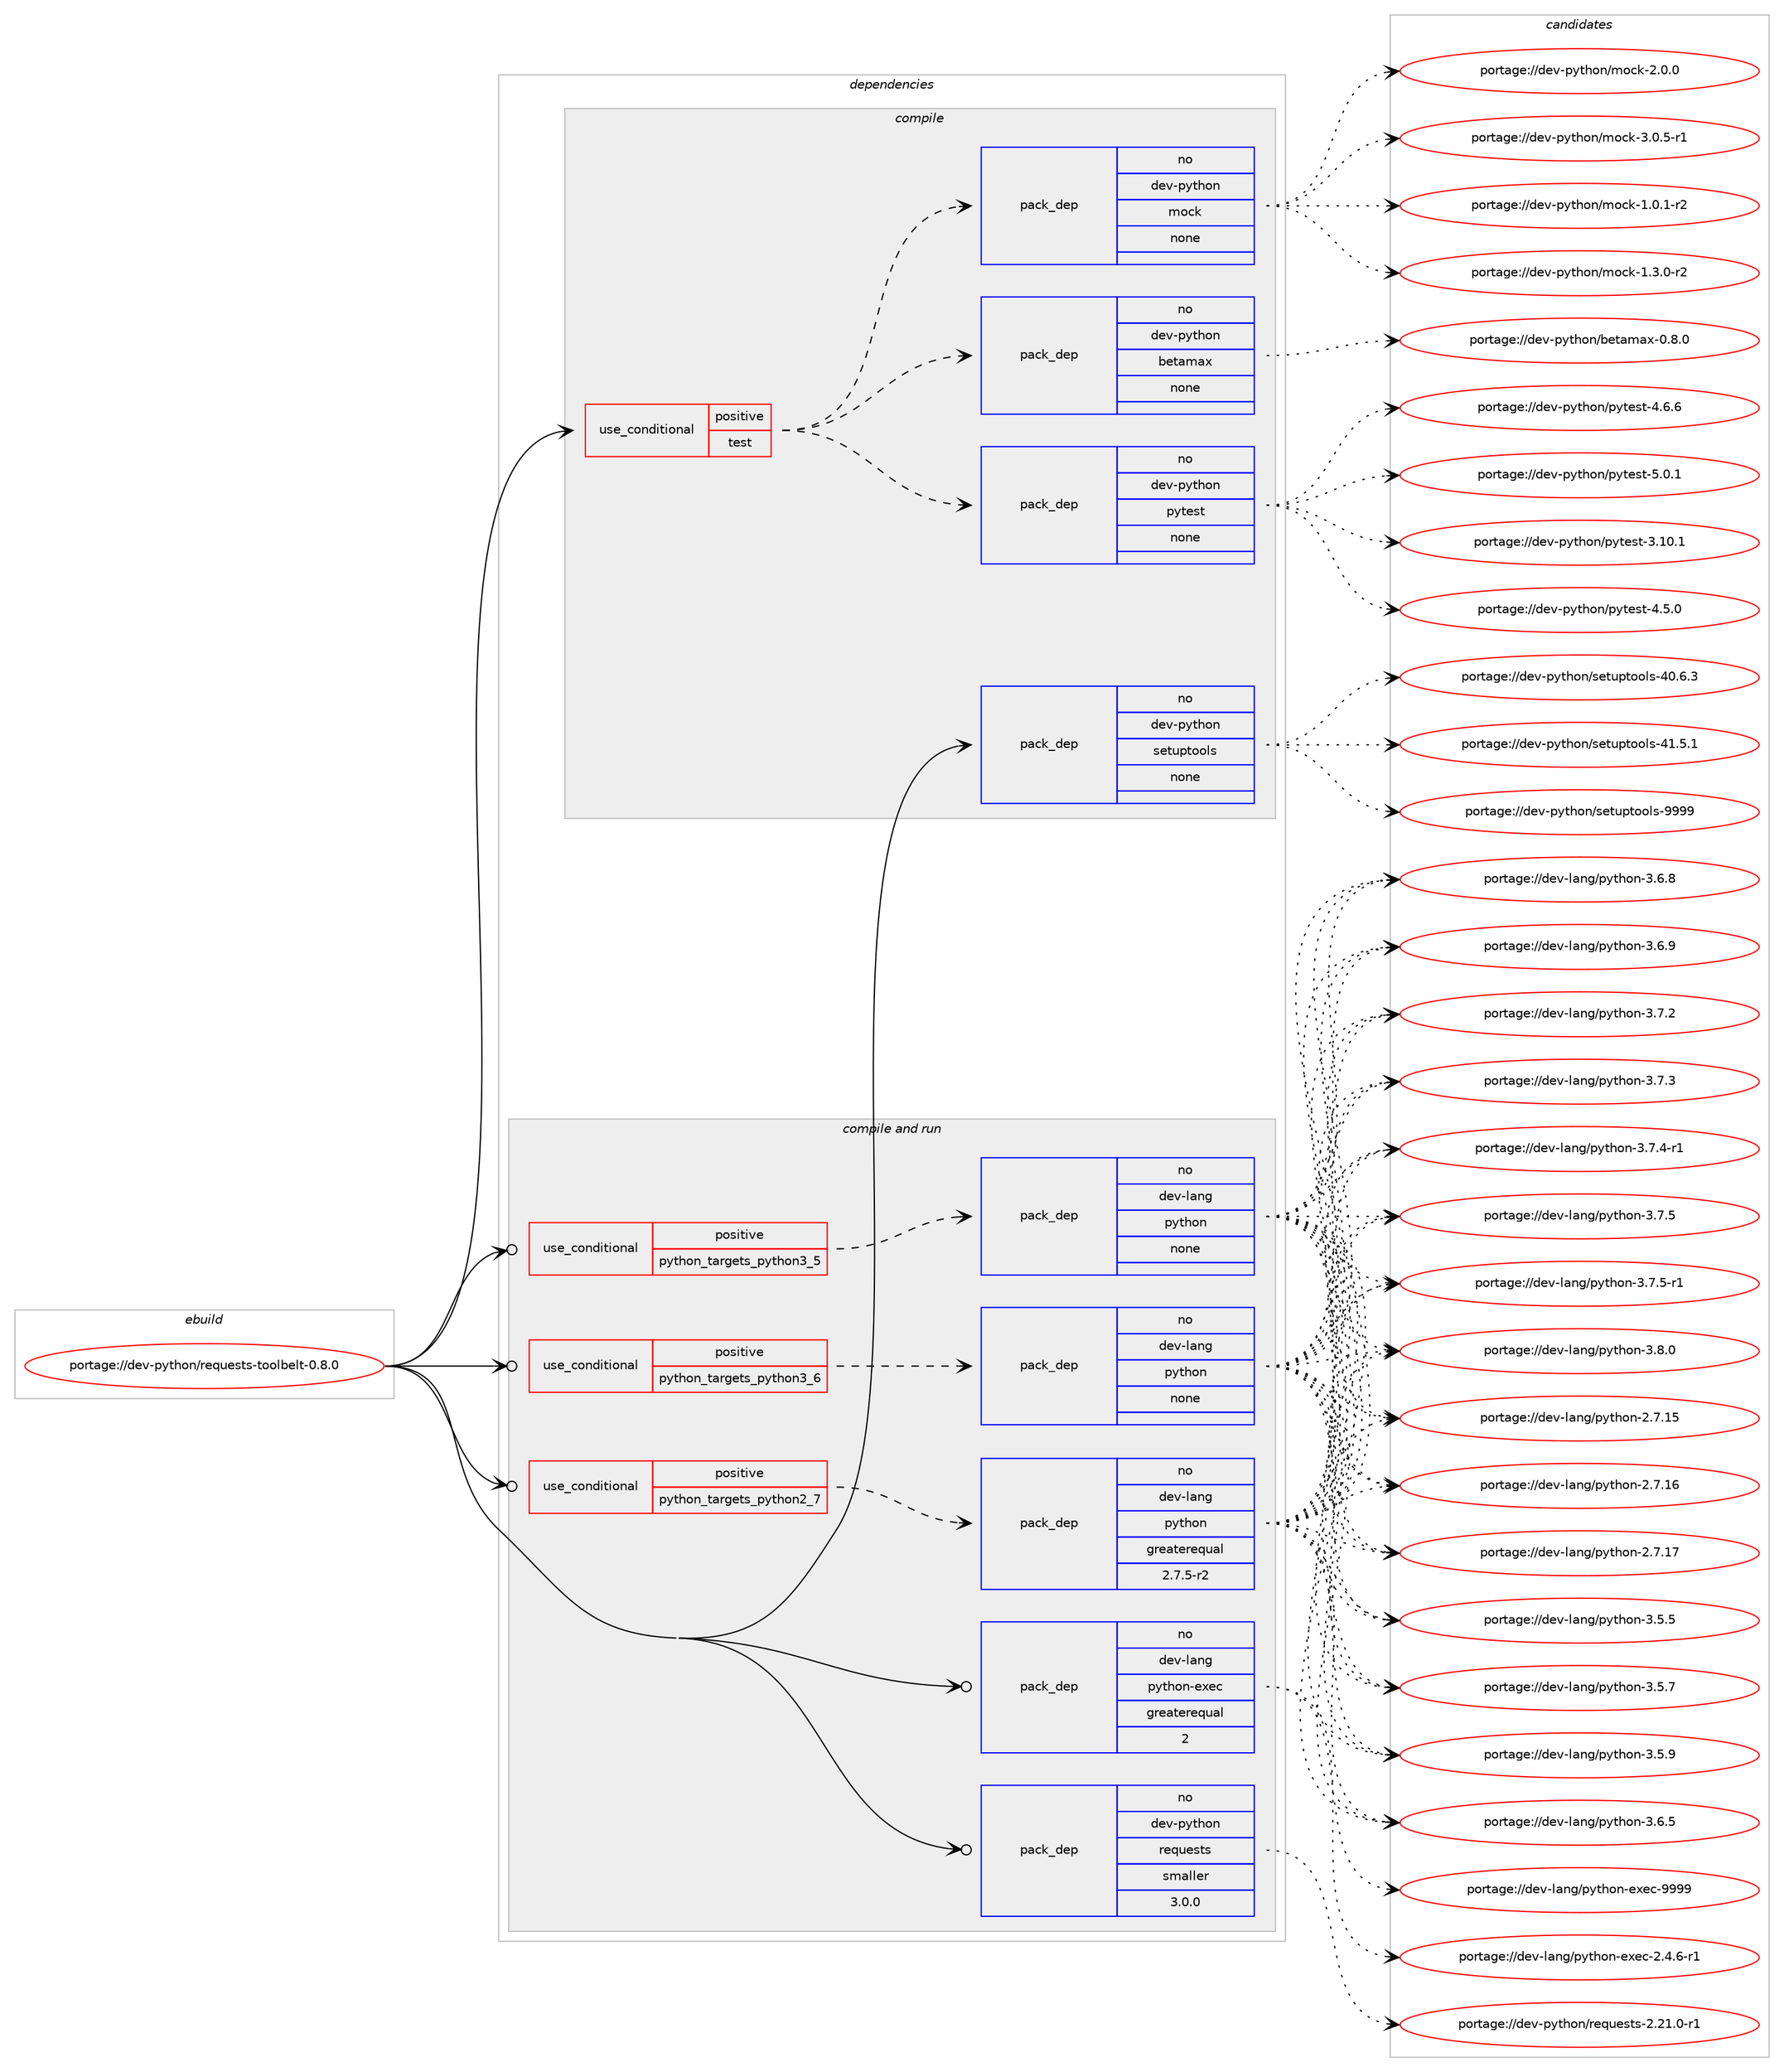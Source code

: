 digraph prolog {

# *************
# Graph options
# *************

newrank=true;
concentrate=true;
compound=true;
graph [rankdir=LR,fontname=Helvetica,fontsize=10,ranksep=1.5];#, ranksep=2.5, nodesep=0.2];
edge  [arrowhead=vee];
node  [fontname=Helvetica,fontsize=10];

# **********
# The ebuild
# **********

subgraph cluster_leftcol {
color=gray;
rank=same;
label=<<i>ebuild</i>>;
id [label="portage://dev-python/requests-toolbelt-0.8.0", color=red, width=4, href="../dev-python/requests-toolbelt-0.8.0.svg"];
}

# ****************
# The dependencies
# ****************

subgraph cluster_midcol {
color=gray;
label=<<i>dependencies</i>>;
subgraph cluster_compile {
fillcolor="#eeeeee";
style=filled;
label=<<i>compile</i>>;
subgraph cond37972 {
dependency170317 [label=<<TABLE BORDER="0" CELLBORDER="1" CELLSPACING="0" CELLPADDING="4"><TR><TD ROWSPAN="3" CELLPADDING="10">use_conditional</TD></TR><TR><TD>positive</TD></TR><TR><TD>test</TD></TR></TABLE>>, shape=none, color=red];
subgraph pack128942 {
dependency170318 [label=<<TABLE BORDER="0" CELLBORDER="1" CELLSPACING="0" CELLPADDING="4" WIDTH="220"><TR><TD ROWSPAN="6" CELLPADDING="30">pack_dep</TD></TR><TR><TD WIDTH="110">no</TD></TR><TR><TD>dev-python</TD></TR><TR><TD>betamax</TD></TR><TR><TD>none</TD></TR><TR><TD></TD></TR></TABLE>>, shape=none, color=blue];
}
dependency170317:e -> dependency170318:w [weight=20,style="dashed",arrowhead="vee"];
subgraph pack128943 {
dependency170319 [label=<<TABLE BORDER="0" CELLBORDER="1" CELLSPACING="0" CELLPADDING="4" WIDTH="220"><TR><TD ROWSPAN="6" CELLPADDING="30">pack_dep</TD></TR><TR><TD WIDTH="110">no</TD></TR><TR><TD>dev-python</TD></TR><TR><TD>mock</TD></TR><TR><TD>none</TD></TR><TR><TD></TD></TR></TABLE>>, shape=none, color=blue];
}
dependency170317:e -> dependency170319:w [weight=20,style="dashed",arrowhead="vee"];
subgraph pack128944 {
dependency170320 [label=<<TABLE BORDER="0" CELLBORDER="1" CELLSPACING="0" CELLPADDING="4" WIDTH="220"><TR><TD ROWSPAN="6" CELLPADDING="30">pack_dep</TD></TR><TR><TD WIDTH="110">no</TD></TR><TR><TD>dev-python</TD></TR><TR><TD>pytest</TD></TR><TR><TD>none</TD></TR><TR><TD></TD></TR></TABLE>>, shape=none, color=blue];
}
dependency170317:e -> dependency170320:w [weight=20,style="dashed",arrowhead="vee"];
}
id:e -> dependency170317:w [weight=20,style="solid",arrowhead="vee"];
subgraph pack128945 {
dependency170321 [label=<<TABLE BORDER="0" CELLBORDER="1" CELLSPACING="0" CELLPADDING="4" WIDTH="220"><TR><TD ROWSPAN="6" CELLPADDING="30">pack_dep</TD></TR><TR><TD WIDTH="110">no</TD></TR><TR><TD>dev-python</TD></TR><TR><TD>setuptools</TD></TR><TR><TD>none</TD></TR><TR><TD></TD></TR></TABLE>>, shape=none, color=blue];
}
id:e -> dependency170321:w [weight=20,style="solid",arrowhead="vee"];
}
subgraph cluster_compileandrun {
fillcolor="#eeeeee";
style=filled;
label=<<i>compile and run</i>>;
subgraph cond37973 {
dependency170322 [label=<<TABLE BORDER="0" CELLBORDER="1" CELLSPACING="0" CELLPADDING="4"><TR><TD ROWSPAN="3" CELLPADDING="10">use_conditional</TD></TR><TR><TD>positive</TD></TR><TR><TD>python_targets_python2_7</TD></TR></TABLE>>, shape=none, color=red];
subgraph pack128946 {
dependency170323 [label=<<TABLE BORDER="0" CELLBORDER="1" CELLSPACING="0" CELLPADDING="4" WIDTH="220"><TR><TD ROWSPAN="6" CELLPADDING="30">pack_dep</TD></TR><TR><TD WIDTH="110">no</TD></TR><TR><TD>dev-lang</TD></TR><TR><TD>python</TD></TR><TR><TD>greaterequal</TD></TR><TR><TD>2.7.5-r2</TD></TR></TABLE>>, shape=none, color=blue];
}
dependency170322:e -> dependency170323:w [weight=20,style="dashed",arrowhead="vee"];
}
id:e -> dependency170322:w [weight=20,style="solid",arrowhead="odotvee"];
subgraph cond37974 {
dependency170324 [label=<<TABLE BORDER="0" CELLBORDER="1" CELLSPACING="0" CELLPADDING="4"><TR><TD ROWSPAN="3" CELLPADDING="10">use_conditional</TD></TR><TR><TD>positive</TD></TR><TR><TD>python_targets_python3_5</TD></TR></TABLE>>, shape=none, color=red];
subgraph pack128947 {
dependency170325 [label=<<TABLE BORDER="0" CELLBORDER="1" CELLSPACING="0" CELLPADDING="4" WIDTH="220"><TR><TD ROWSPAN="6" CELLPADDING="30">pack_dep</TD></TR><TR><TD WIDTH="110">no</TD></TR><TR><TD>dev-lang</TD></TR><TR><TD>python</TD></TR><TR><TD>none</TD></TR><TR><TD></TD></TR></TABLE>>, shape=none, color=blue];
}
dependency170324:e -> dependency170325:w [weight=20,style="dashed",arrowhead="vee"];
}
id:e -> dependency170324:w [weight=20,style="solid",arrowhead="odotvee"];
subgraph cond37975 {
dependency170326 [label=<<TABLE BORDER="0" CELLBORDER="1" CELLSPACING="0" CELLPADDING="4"><TR><TD ROWSPAN="3" CELLPADDING="10">use_conditional</TD></TR><TR><TD>positive</TD></TR><TR><TD>python_targets_python3_6</TD></TR></TABLE>>, shape=none, color=red];
subgraph pack128948 {
dependency170327 [label=<<TABLE BORDER="0" CELLBORDER="1" CELLSPACING="0" CELLPADDING="4" WIDTH="220"><TR><TD ROWSPAN="6" CELLPADDING="30">pack_dep</TD></TR><TR><TD WIDTH="110">no</TD></TR><TR><TD>dev-lang</TD></TR><TR><TD>python</TD></TR><TR><TD>none</TD></TR><TR><TD></TD></TR></TABLE>>, shape=none, color=blue];
}
dependency170326:e -> dependency170327:w [weight=20,style="dashed",arrowhead="vee"];
}
id:e -> dependency170326:w [weight=20,style="solid",arrowhead="odotvee"];
subgraph pack128949 {
dependency170328 [label=<<TABLE BORDER="0" CELLBORDER="1" CELLSPACING="0" CELLPADDING="4" WIDTH="220"><TR><TD ROWSPAN="6" CELLPADDING="30">pack_dep</TD></TR><TR><TD WIDTH="110">no</TD></TR><TR><TD>dev-lang</TD></TR><TR><TD>python-exec</TD></TR><TR><TD>greaterequal</TD></TR><TR><TD>2</TD></TR></TABLE>>, shape=none, color=blue];
}
id:e -> dependency170328:w [weight=20,style="solid",arrowhead="odotvee"];
subgraph pack128950 {
dependency170329 [label=<<TABLE BORDER="0" CELLBORDER="1" CELLSPACING="0" CELLPADDING="4" WIDTH="220"><TR><TD ROWSPAN="6" CELLPADDING="30">pack_dep</TD></TR><TR><TD WIDTH="110">no</TD></TR><TR><TD>dev-python</TD></TR><TR><TD>requests</TD></TR><TR><TD>smaller</TD></TR><TR><TD>3.0.0</TD></TR></TABLE>>, shape=none, color=blue];
}
id:e -> dependency170329:w [weight=20,style="solid",arrowhead="odotvee"];
}
subgraph cluster_run {
fillcolor="#eeeeee";
style=filled;
label=<<i>run</i>>;
}
}

# **************
# The candidates
# **************

subgraph cluster_choices {
rank=same;
color=gray;
label=<<i>candidates</i>>;

subgraph choice128942 {
color=black;
nodesep=1;
choiceportage1001011184511212111610411111047981011169710997120454846564648 [label="portage://dev-python/betamax-0.8.0", color=red, width=4,href="../dev-python/betamax-0.8.0.svg"];
dependency170318:e -> choiceportage1001011184511212111610411111047981011169710997120454846564648:w [style=dotted,weight="100"];
}
subgraph choice128943 {
color=black;
nodesep=1;
choiceportage1001011184511212111610411111047109111991074549464846494511450 [label="portage://dev-python/mock-1.0.1-r2", color=red, width=4,href="../dev-python/mock-1.0.1-r2.svg"];
choiceportage1001011184511212111610411111047109111991074549465146484511450 [label="portage://dev-python/mock-1.3.0-r2", color=red, width=4,href="../dev-python/mock-1.3.0-r2.svg"];
choiceportage100101118451121211161041111104710911199107455046484648 [label="portage://dev-python/mock-2.0.0", color=red, width=4,href="../dev-python/mock-2.0.0.svg"];
choiceportage1001011184511212111610411111047109111991074551464846534511449 [label="portage://dev-python/mock-3.0.5-r1", color=red, width=4,href="../dev-python/mock-3.0.5-r1.svg"];
dependency170319:e -> choiceportage1001011184511212111610411111047109111991074549464846494511450:w [style=dotted,weight="100"];
dependency170319:e -> choiceportage1001011184511212111610411111047109111991074549465146484511450:w [style=dotted,weight="100"];
dependency170319:e -> choiceportage100101118451121211161041111104710911199107455046484648:w [style=dotted,weight="100"];
dependency170319:e -> choiceportage1001011184511212111610411111047109111991074551464846534511449:w [style=dotted,weight="100"];
}
subgraph choice128944 {
color=black;
nodesep=1;
choiceportage100101118451121211161041111104711212111610111511645514649484649 [label="portage://dev-python/pytest-3.10.1", color=red, width=4,href="../dev-python/pytest-3.10.1.svg"];
choiceportage1001011184511212111610411111047112121116101115116455246534648 [label="portage://dev-python/pytest-4.5.0", color=red, width=4,href="../dev-python/pytest-4.5.0.svg"];
choiceportage1001011184511212111610411111047112121116101115116455246544654 [label="portage://dev-python/pytest-4.6.6", color=red, width=4,href="../dev-python/pytest-4.6.6.svg"];
choiceportage1001011184511212111610411111047112121116101115116455346484649 [label="portage://dev-python/pytest-5.0.1", color=red, width=4,href="../dev-python/pytest-5.0.1.svg"];
dependency170320:e -> choiceportage100101118451121211161041111104711212111610111511645514649484649:w [style=dotted,weight="100"];
dependency170320:e -> choiceportage1001011184511212111610411111047112121116101115116455246534648:w [style=dotted,weight="100"];
dependency170320:e -> choiceportage1001011184511212111610411111047112121116101115116455246544654:w [style=dotted,weight="100"];
dependency170320:e -> choiceportage1001011184511212111610411111047112121116101115116455346484649:w [style=dotted,weight="100"];
}
subgraph choice128945 {
color=black;
nodesep=1;
choiceportage100101118451121211161041111104711510111611711211611111110811545524846544651 [label="portage://dev-python/setuptools-40.6.3", color=red, width=4,href="../dev-python/setuptools-40.6.3.svg"];
choiceportage100101118451121211161041111104711510111611711211611111110811545524946534649 [label="portage://dev-python/setuptools-41.5.1", color=red, width=4,href="../dev-python/setuptools-41.5.1.svg"];
choiceportage10010111845112121116104111110471151011161171121161111111081154557575757 [label="portage://dev-python/setuptools-9999", color=red, width=4,href="../dev-python/setuptools-9999.svg"];
dependency170321:e -> choiceportage100101118451121211161041111104711510111611711211611111110811545524846544651:w [style=dotted,weight="100"];
dependency170321:e -> choiceportage100101118451121211161041111104711510111611711211611111110811545524946534649:w [style=dotted,weight="100"];
dependency170321:e -> choiceportage10010111845112121116104111110471151011161171121161111111081154557575757:w [style=dotted,weight="100"];
}
subgraph choice128946 {
color=black;
nodesep=1;
choiceportage10010111845108971101034711212111610411111045504655464953 [label="portage://dev-lang/python-2.7.15", color=red, width=4,href="../dev-lang/python-2.7.15.svg"];
choiceportage10010111845108971101034711212111610411111045504655464954 [label="portage://dev-lang/python-2.7.16", color=red, width=4,href="../dev-lang/python-2.7.16.svg"];
choiceportage10010111845108971101034711212111610411111045504655464955 [label="portage://dev-lang/python-2.7.17", color=red, width=4,href="../dev-lang/python-2.7.17.svg"];
choiceportage100101118451089711010347112121116104111110455146534653 [label="portage://dev-lang/python-3.5.5", color=red, width=4,href="../dev-lang/python-3.5.5.svg"];
choiceportage100101118451089711010347112121116104111110455146534655 [label="portage://dev-lang/python-3.5.7", color=red, width=4,href="../dev-lang/python-3.5.7.svg"];
choiceportage100101118451089711010347112121116104111110455146534657 [label="portage://dev-lang/python-3.5.9", color=red, width=4,href="../dev-lang/python-3.5.9.svg"];
choiceportage100101118451089711010347112121116104111110455146544653 [label="portage://dev-lang/python-3.6.5", color=red, width=4,href="../dev-lang/python-3.6.5.svg"];
choiceportage100101118451089711010347112121116104111110455146544656 [label="portage://dev-lang/python-3.6.8", color=red, width=4,href="../dev-lang/python-3.6.8.svg"];
choiceportage100101118451089711010347112121116104111110455146544657 [label="portage://dev-lang/python-3.6.9", color=red, width=4,href="../dev-lang/python-3.6.9.svg"];
choiceportage100101118451089711010347112121116104111110455146554650 [label="portage://dev-lang/python-3.7.2", color=red, width=4,href="../dev-lang/python-3.7.2.svg"];
choiceportage100101118451089711010347112121116104111110455146554651 [label="portage://dev-lang/python-3.7.3", color=red, width=4,href="../dev-lang/python-3.7.3.svg"];
choiceportage1001011184510897110103471121211161041111104551465546524511449 [label="portage://dev-lang/python-3.7.4-r1", color=red, width=4,href="../dev-lang/python-3.7.4-r1.svg"];
choiceportage100101118451089711010347112121116104111110455146554653 [label="portage://dev-lang/python-3.7.5", color=red, width=4,href="../dev-lang/python-3.7.5.svg"];
choiceportage1001011184510897110103471121211161041111104551465546534511449 [label="portage://dev-lang/python-3.7.5-r1", color=red, width=4,href="../dev-lang/python-3.7.5-r1.svg"];
choiceportage100101118451089711010347112121116104111110455146564648 [label="portage://dev-lang/python-3.8.0", color=red, width=4,href="../dev-lang/python-3.8.0.svg"];
dependency170323:e -> choiceportage10010111845108971101034711212111610411111045504655464953:w [style=dotted,weight="100"];
dependency170323:e -> choiceportage10010111845108971101034711212111610411111045504655464954:w [style=dotted,weight="100"];
dependency170323:e -> choiceportage10010111845108971101034711212111610411111045504655464955:w [style=dotted,weight="100"];
dependency170323:e -> choiceportage100101118451089711010347112121116104111110455146534653:w [style=dotted,weight="100"];
dependency170323:e -> choiceportage100101118451089711010347112121116104111110455146534655:w [style=dotted,weight="100"];
dependency170323:e -> choiceportage100101118451089711010347112121116104111110455146534657:w [style=dotted,weight="100"];
dependency170323:e -> choiceportage100101118451089711010347112121116104111110455146544653:w [style=dotted,weight="100"];
dependency170323:e -> choiceportage100101118451089711010347112121116104111110455146544656:w [style=dotted,weight="100"];
dependency170323:e -> choiceportage100101118451089711010347112121116104111110455146544657:w [style=dotted,weight="100"];
dependency170323:e -> choiceportage100101118451089711010347112121116104111110455146554650:w [style=dotted,weight="100"];
dependency170323:e -> choiceportage100101118451089711010347112121116104111110455146554651:w [style=dotted,weight="100"];
dependency170323:e -> choiceportage1001011184510897110103471121211161041111104551465546524511449:w [style=dotted,weight="100"];
dependency170323:e -> choiceportage100101118451089711010347112121116104111110455146554653:w [style=dotted,weight="100"];
dependency170323:e -> choiceportage1001011184510897110103471121211161041111104551465546534511449:w [style=dotted,weight="100"];
dependency170323:e -> choiceportage100101118451089711010347112121116104111110455146564648:w [style=dotted,weight="100"];
}
subgraph choice128947 {
color=black;
nodesep=1;
choiceportage10010111845108971101034711212111610411111045504655464953 [label="portage://dev-lang/python-2.7.15", color=red, width=4,href="../dev-lang/python-2.7.15.svg"];
choiceportage10010111845108971101034711212111610411111045504655464954 [label="portage://dev-lang/python-2.7.16", color=red, width=4,href="../dev-lang/python-2.7.16.svg"];
choiceportage10010111845108971101034711212111610411111045504655464955 [label="portage://dev-lang/python-2.7.17", color=red, width=4,href="../dev-lang/python-2.7.17.svg"];
choiceportage100101118451089711010347112121116104111110455146534653 [label="portage://dev-lang/python-3.5.5", color=red, width=4,href="../dev-lang/python-3.5.5.svg"];
choiceportage100101118451089711010347112121116104111110455146534655 [label="portage://dev-lang/python-3.5.7", color=red, width=4,href="../dev-lang/python-3.5.7.svg"];
choiceportage100101118451089711010347112121116104111110455146534657 [label="portage://dev-lang/python-3.5.9", color=red, width=4,href="../dev-lang/python-3.5.9.svg"];
choiceportage100101118451089711010347112121116104111110455146544653 [label="portage://dev-lang/python-3.6.5", color=red, width=4,href="../dev-lang/python-3.6.5.svg"];
choiceportage100101118451089711010347112121116104111110455146544656 [label="portage://dev-lang/python-3.6.8", color=red, width=4,href="../dev-lang/python-3.6.8.svg"];
choiceportage100101118451089711010347112121116104111110455146544657 [label="portage://dev-lang/python-3.6.9", color=red, width=4,href="../dev-lang/python-3.6.9.svg"];
choiceportage100101118451089711010347112121116104111110455146554650 [label="portage://dev-lang/python-3.7.2", color=red, width=4,href="../dev-lang/python-3.7.2.svg"];
choiceportage100101118451089711010347112121116104111110455146554651 [label="portage://dev-lang/python-3.7.3", color=red, width=4,href="../dev-lang/python-3.7.3.svg"];
choiceportage1001011184510897110103471121211161041111104551465546524511449 [label="portage://dev-lang/python-3.7.4-r1", color=red, width=4,href="../dev-lang/python-3.7.4-r1.svg"];
choiceportage100101118451089711010347112121116104111110455146554653 [label="portage://dev-lang/python-3.7.5", color=red, width=4,href="../dev-lang/python-3.7.5.svg"];
choiceportage1001011184510897110103471121211161041111104551465546534511449 [label="portage://dev-lang/python-3.7.5-r1", color=red, width=4,href="../dev-lang/python-3.7.5-r1.svg"];
choiceportage100101118451089711010347112121116104111110455146564648 [label="portage://dev-lang/python-3.8.0", color=red, width=4,href="../dev-lang/python-3.8.0.svg"];
dependency170325:e -> choiceportage10010111845108971101034711212111610411111045504655464953:w [style=dotted,weight="100"];
dependency170325:e -> choiceportage10010111845108971101034711212111610411111045504655464954:w [style=dotted,weight="100"];
dependency170325:e -> choiceportage10010111845108971101034711212111610411111045504655464955:w [style=dotted,weight="100"];
dependency170325:e -> choiceportage100101118451089711010347112121116104111110455146534653:w [style=dotted,weight="100"];
dependency170325:e -> choiceportage100101118451089711010347112121116104111110455146534655:w [style=dotted,weight="100"];
dependency170325:e -> choiceportage100101118451089711010347112121116104111110455146534657:w [style=dotted,weight="100"];
dependency170325:e -> choiceportage100101118451089711010347112121116104111110455146544653:w [style=dotted,weight="100"];
dependency170325:e -> choiceportage100101118451089711010347112121116104111110455146544656:w [style=dotted,weight="100"];
dependency170325:e -> choiceportage100101118451089711010347112121116104111110455146544657:w [style=dotted,weight="100"];
dependency170325:e -> choiceportage100101118451089711010347112121116104111110455146554650:w [style=dotted,weight="100"];
dependency170325:e -> choiceportage100101118451089711010347112121116104111110455146554651:w [style=dotted,weight="100"];
dependency170325:e -> choiceportage1001011184510897110103471121211161041111104551465546524511449:w [style=dotted,weight="100"];
dependency170325:e -> choiceportage100101118451089711010347112121116104111110455146554653:w [style=dotted,weight="100"];
dependency170325:e -> choiceportage1001011184510897110103471121211161041111104551465546534511449:w [style=dotted,weight="100"];
dependency170325:e -> choiceportage100101118451089711010347112121116104111110455146564648:w [style=dotted,weight="100"];
}
subgraph choice128948 {
color=black;
nodesep=1;
choiceportage10010111845108971101034711212111610411111045504655464953 [label="portage://dev-lang/python-2.7.15", color=red, width=4,href="../dev-lang/python-2.7.15.svg"];
choiceportage10010111845108971101034711212111610411111045504655464954 [label="portage://dev-lang/python-2.7.16", color=red, width=4,href="../dev-lang/python-2.7.16.svg"];
choiceportage10010111845108971101034711212111610411111045504655464955 [label="portage://dev-lang/python-2.7.17", color=red, width=4,href="../dev-lang/python-2.7.17.svg"];
choiceportage100101118451089711010347112121116104111110455146534653 [label="portage://dev-lang/python-3.5.5", color=red, width=4,href="../dev-lang/python-3.5.5.svg"];
choiceportage100101118451089711010347112121116104111110455146534655 [label="portage://dev-lang/python-3.5.7", color=red, width=4,href="../dev-lang/python-3.5.7.svg"];
choiceportage100101118451089711010347112121116104111110455146534657 [label="portage://dev-lang/python-3.5.9", color=red, width=4,href="../dev-lang/python-3.5.9.svg"];
choiceportage100101118451089711010347112121116104111110455146544653 [label="portage://dev-lang/python-3.6.5", color=red, width=4,href="../dev-lang/python-3.6.5.svg"];
choiceportage100101118451089711010347112121116104111110455146544656 [label="portage://dev-lang/python-3.6.8", color=red, width=4,href="../dev-lang/python-3.6.8.svg"];
choiceportage100101118451089711010347112121116104111110455146544657 [label="portage://dev-lang/python-3.6.9", color=red, width=4,href="../dev-lang/python-3.6.9.svg"];
choiceportage100101118451089711010347112121116104111110455146554650 [label="portage://dev-lang/python-3.7.2", color=red, width=4,href="../dev-lang/python-3.7.2.svg"];
choiceportage100101118451089711010347112121116104111110455146554651 [label="portage://dev-lang/python-3.7.3", color=red, width=4,href="../dev-lang/python-3.7.3.svg"];
choiceportage1001011184510897110103471121211161041111104551465546524511449 [label="portage://dev-lang/python-3.7.4-r1", color=red, width=4,href="../dev-lang/python-3.7.4-r1.svg"];
choiceportage100101118451089711010347112121116104111110455146554653 [label="portage://dev-lang/python-3.7.5", color=red, width=4,href="../dev-lang/python-3.7.5.svg"];
choiceportage1001011184510897110103471121211161041111104551465546534511449 [label="portage://dev-lang/python-3.7.5-r1", color=red, width=4,href="../dev-lang/python-3.7.5-r1.svg"];
choiceportage100101118451089711010347112121116104111110455146564648 [label="portage://dev-lang/python-3.8.0", color=red, width=4,href="../dev-lang/python-3.8.0.svg"];
dependency170327:e -> choiceportage10010111845108971101034711212111610411111045504655464953:w [style=dotted,weight="100"];
dependency170327:e -> choiceportage10010111845108971101034711212111610411111045504655464954:w [style=dotted,weight="100"];
dependency170327:e -> choiceportage10010111845108971101034711212111610411111045504655464955:w [style=dotted,weight="100"];
dependency170327:e -> choiceportage100101118451089711010347112121116104111110455146534653:w [style=dotted,weight="100"];
dependency170327:e -> choiceportage100101118451089711010347112121116104111110455146534655:w [style=dotted,weight="100"];
dependency170327:e -> choiceportage100101118451089711010347112121116104111110455146534657:w [style=dotted,weight="100"];
dependency170327:e -> choiceportage100101118451089711010347112121116104111110455146544653:w [style=dotted,weight="100"];
dependency170327:e -> choiceportage100101118451089711010347112121116104111110455146544656:w [style=dotted,weight="100"];
dependency170327:e -> choiceportage100101118451089711010347112121116104111110455146544657:w [style=dotted,weight="100"];
dependency170327:e -> choiceportage100101118451089711010347112121116104111110455146554650:w [style=dotted,weight="100"];
dependency170327:e -> choiceportage100101118451089711010347112121116104111110455146554651:w [style=dotted,weight="100"];
dependency170327:e -> choiceportage1001011184510897110103471121211161041111104551465546524511449:w [style=dotted,weight="100"];
dependency170327:e -> choiceportage100101118451089711010347112121116104111110455146554653:w [style=dotted,weight="100"];
dependency170327:e -> choiceportage1001011184510897110103471121211161041111104551465546534511449:w [style=dotted,weight="100"];
dependency170327:e -> choiceportage100101118451089711010347112121116104111110455146564648:w [style=dotted,weight="100"];
}
subgraph choice128949 {
color=black;
nodesep=1;
choiceportage10010111845108971101034711212111610411111045101120101994550465246544511449 [label="portage://dev-lang/python-exec-2.4.6-r1", color=red, width=4,href="../dev-lang/python-exec-2.4.6-r1.svg"];
choiceportage10010111845108971101034711212111610411111045101120101994557575757 [label="portage://dev-lang/python-exec-9999", color=red, width=4,href="../dev-lang/python-exec-9999.svg"];
dependency170328:e -> choiceportage10010111845108971101034711212111610411111045101120101994550465246544511449:w [style=dotted,weight="100"];
dependency170328:e -> choiceportage10010111845108971101034711212111610411111045101120101994557575757:w [style=dotted,weight="100"];
}
subgraph choice128950 {
color=black;
nodesep=1;
choiceportage1001011184511212111610411111047114101113117101115116115455046504946484511449 [label="portage://dev-python/requests-2.21.0-r1", color=red, width=4,href="../dev-python/requests-2.21.0-r1.svg"];
dependency170329:e -> choiceportage1001011184511212111610411111047114101113117101115116115455046504946484511449:w [style=dotted,weight="100"];
}
}

}
